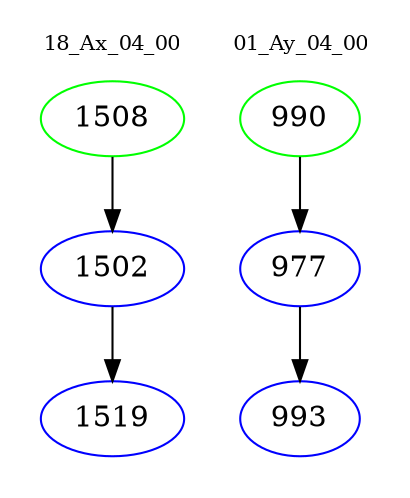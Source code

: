 digraph{
subgraph cluster_0 {
color = white
label = "18_Ax_04_00";
fontsize=10;
T0_1508 [label="1508", color="green"]
T0_1508 -> T0_1502 [color="black"]
T0_1502 [label="1502", color="blue"]
T0_1502 -> T0_1519 [color="black"]
T0_1519 [label="1519", color="blue"]
}
subgraph cluster_1 {
color = white
label = "01_Ay_04_00";
fontsize=10;
T1_990 [label="990", color="green"]
T1_990 -> T1_977 [color="black"]
T1_977 [label="977", color="blue"]
T1_977 -> T1_993 [color="black"]
T1_993 [label="993", color="blue"]
}
}
